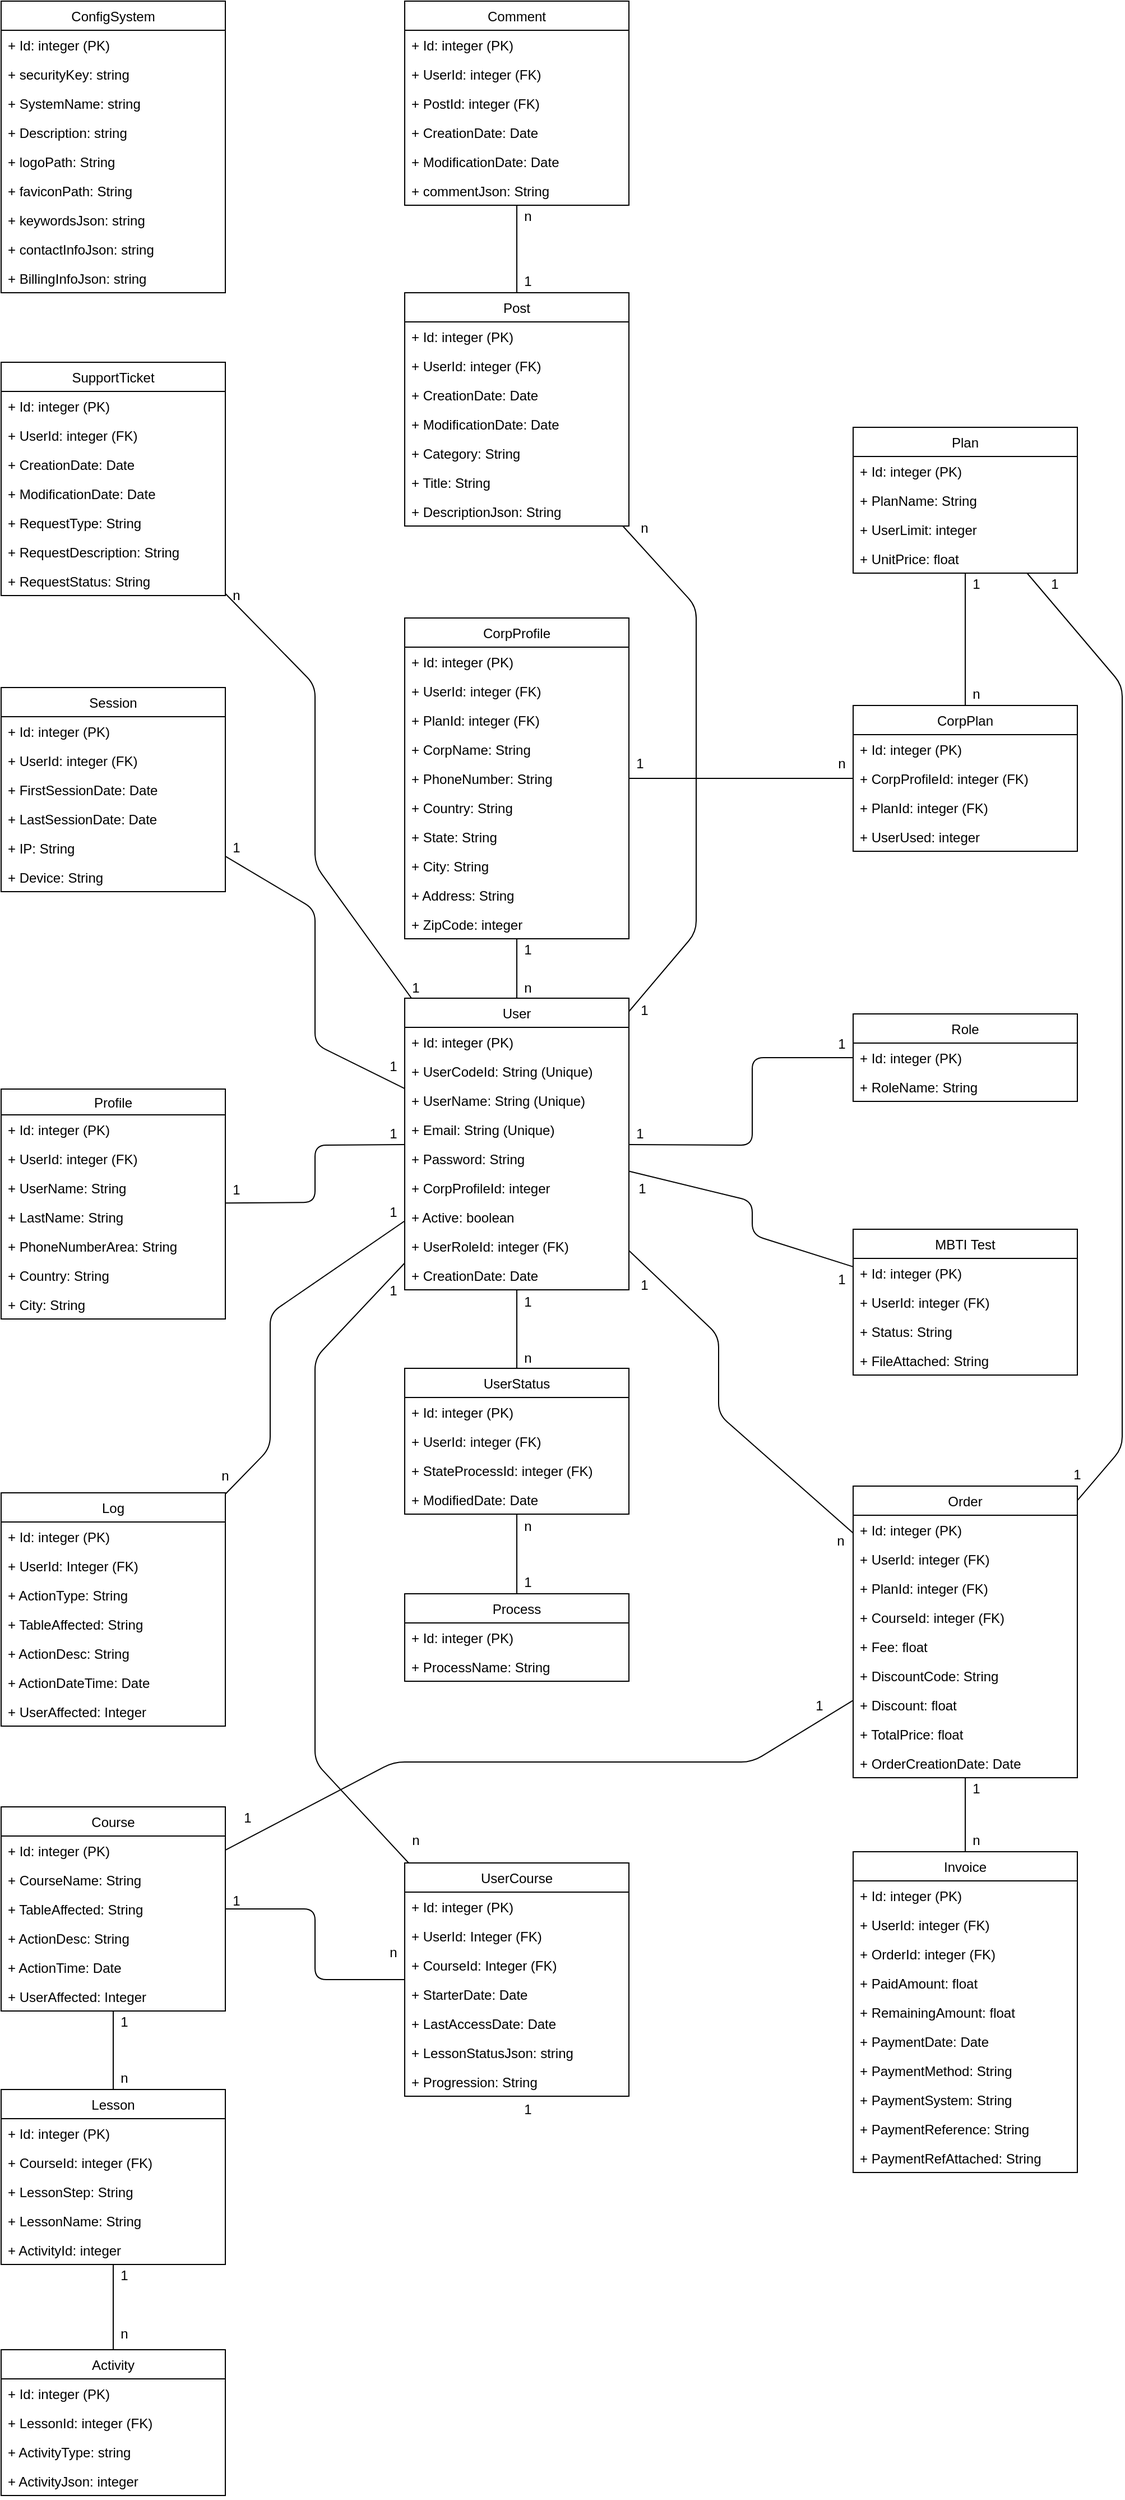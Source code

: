 <mxfile>
    <diagram id="F33J24JYLbtA_SEyUaIL" name="Página-1">
        <mxGraphModel dx="853" dy="1468" grid="1" gridSize="10" guides="1" tooltips="1" connect="1" arrows="1" fold="1" page="1" pageScale="1" pageWidth="1100" pageHeight="850" math="0" shadow="0">
            <root>
                <mxCell id="0"/>
                <mxCell id="1" parent="0"/>
                <mxCell id="110" style="edgeStyle=none;html=1;endArrow=none;endFill=0;" parent="1" source="2" target="22" edge="1">
                    <mxGeometry relative="1" as="geometry">
                        <Array as="points">
                            <mxPoint x="360" y="261"/>
                            <mxPoint x="360" y="210"/>
                        </Array>
                    </mxGeometry>
                </mxCell>
                <mxCell id="2" value="Profile" style="swimlane;fontStyle=0;childLayout=stackLayout;horizontal=1;startSize=23;horizontalStack=0;resizeParent=1;resizeParentMax=0;resizeLast=0;collapsible=1;marginBottom=0;fillColor=#FFFFFF;" parent="1" vertex="1">
                    <mxGeometry x="80" y="160" width="200" height="205" as="geometry"/>
                </mxCell>
                <mxCell id="3" value="+ Id: integer (PK)" style="text;strokeColor=none;fillColor=none;align=left;verticalAlign=top;spacingLeft=4;spacingRight=4;overflow=hidden;rotatable=0;points=[[0,0.5],[1,0.5]];portConstraint=eastwest;" parent="2" vertex="1">
                    <mxGeometry y="23" width="200" height="26" as="geometry"/>
                </mxCell>
                <mxCell id="4" value="+ UserId: integer (FK)" style="text;strokeColor=none;fillColor=none;align=left;verticalAlign=top;spacingLeft=4;spacingRight=4;overflow=hidden;rotatable=0;points=[[0,0.5],[1,0.5]];portConstraint=eastwest;" parent="2" vertex="1">
                    <mxGeometry y="49" width="200" height="26" as="geometry"/>
                </mxCell>
                <mxCell id="16" value="+ UserName: String" style="text;strokeColor=none;fillColor=none;align=left;verticalAlign=top;spacingLeft=4;spacingRight=4;overflow=hidden;rotatable=0;points=[[0,0.5],[1,0.5]];portConstraint=eastwest;" parent="2" vertex="1">
                    <mxGeometry y="75" width="200" height="26" as="geometry"/>
                </mxCell>
                <mxCell id="18" value="+ LastName: String" style="text;strokeColor=none;fillColor=none;align=left;verticalAlign=top;spacingLeft=4;spacingRight=4;overflow=hidden;rotatable=0;points=[[0,0.5],[1,0.5]];portConstraint=eastwest;" parent="2" vertex="1">
                    <mxGeometry y="101" width="200" height="26" as="geometry"/>
                </mxCell>
                <mxCell id="108" value="+ PhoneNumberArea: String" style="text;strokeColor=none;fillColor=none;align=left;verticalAlign=top;spacingLeft=4;spacingRight=4;overflow=hidden;rotatable=0;points=[[0,0.5],[1,0.5]];portConstraint=eastwest;" parent="2" vertex="1">
                    <mxGeometry y="127" width="200" height="26" as="geometry"/>
                </mxCell>
                <mxCell id="21" value="+ Country: String" style="text;strokeColor=none;fillColor=none;align=left;verticalAlign=top;spacingLeft=4;spacingRight=4;overflow=hidden;rotatable=0;points=[[0,0.5],[1,0.5]];portConstraint=eastwest;" parent="2" vertex="1">
                    <mxGeometry y="153" width="200" height="26" as="geometry"/>
                </mxCell>
                <mxCell id="14" value="+ City: String" style="text;strokeColor=none;fillColor=none;align=left;verticalAlign=top;spacingLeft=4;spacingRight=4;overflow=hidden;rotatable=0;points=[[0,0.5],[1,0.5]];portConstraint=eastwest;" parent="2" vertex="1">
                    <mxGeometry y="179" width="200" height="26" as="geometry"/>
                </mxCell>
                <mxCell id="111" style="edgeStyle=none;html=1;endArrow=none;endFill=0;" parent="1" source="22" target="70" edge="1">
                    <mxGeometry relative="1" as="geometry">
                        <mxPoint x="840" y="132" as="targetPoint"/>
                        <Array as="points">
                            <mxPoint x="750" y="210"/>
                            <mxPoint x="750" y="132"/>
                        </Array>
                    </mxGeometry>
                </mxCell>
                <mxCell id="113" style="edgeStyle=none;html=1;endArrow=none;endFill=0;" parent="1" source="22" target="43" edge="1">
                    <mxGeometry relative="1" as="geometry"/>
                </mxCell>
                <mxCell id="115" style="edgeStyle=none;html=1;endArrow=none;endFill=0;" parent="1" source="22" target="101" edge="1">
                    <mxGeometry relative="1" as="geometry">
                        <Array as="points">
                            <mxPoint x="360" y="400"/>
                            <mxPoint x="360" y="760"/>
                        </Array>
                    </mxGeometry>
                </mxCell>
                <mxCell id="171" style="edgeStyle=none;html=1;endArrow=none;endFill=0;" parent="1" source="22" target="145" edge="1">
                    <mxGeometry relative="1" as="geometry"/>
                </mxCell>
                <mxCell id="323" style="edgeStyle=none;html=1;endArrow=none;endFill=0;" parent="1" source="22" target="308" edge="1">
                    <mxGeometry relative="1" as="geometry">
                        <Array as="points">
                            <mxPoint x="360" y="-40"/>
                            <mxPoint x="360" y="-200"/>
                        </Array>
                    </mxGeometry>
                </mxCell>
                <mxCell id="22" value="User" style="swimlane;fontStyle=0;childLayout=stackLayout;horizontal=1;startSize=26;horizontalStack=0;resizeParent=1;resizeParentMax=0;resizeLast=0;collapsible=1;marginBottom=0;fillColor=#FFFFFF;" parent="1" vertex="1">
                    <mxGeometry x="440" y="79" width="200" height="260" as="geometry">
                        <mxRectangle x="130" y="80" width="60" height="26" as="alternateBounds"/>
                    </mxGeometry>
                </mxCell>
                <mxCell id="23" value="+ Id: integer (PK)" style="text;strokeColor=none;fillColor=none;align=left;verticalAlign=top;spacingLeft=4;spacingRight=4;overflow=hidden;rotatable=0;points=[[0,0.5],[1,0.5]];portConstraint=eastwest;" parent="22" vertex="1">
                    <mxGeometry y="26" width="200" height="26" as="geometry"/>
                </mxCell>
                <mxCell id="24" value="+ UserCodeId: String (Unique)" style="text;strokeColor=none;fillColor=none;align=left;verticalAlign=top;spacingLeft=4;spacingRight=4;overflow=hidden;rotatable=0;points=[[0,0.5],[1,0.5]];portConstraint=eastwest;" parent="22" vertex="1">
                    <mxGeometry y="52" width="200" height="26" as="geometry"/>
                </mxCell>
                <mxCell id="25" value="+ UserName: String (Unique)" style="text;strokeColor=none;fillColor=none;align=left;verticalAlign=top;spacingLeft=4;spacingRight=4;overflow=hidden;rotatable=0;points=[[0,0.5],[1,0.5]];portConstraint=eastwest;" parent="22" vertex="1">
                    <mxGeometry y="78" width="200" height="26" as="geometry"/>
                </mxCell>
                <mxCell id="27" value="+ Email: String (Unique)" style="text;strokeColor=none;fillColor=none;align=left;verticalAlign=top;spacingLeft=4;spacingRight=4;overflow=hidden;rotatable=0;points=[[0,0.5],[1,0.5]];portConstraint=eastwest;" parent="22" vertex="1">
                    <mxGeometry y="104" width="200" height="26" as="geometry"/>
                </mxCell>
                <mxCell id="26" value="+ Password: String" style="text;strokeColor=none;fillColor=none;align=left;verticalAlign=top;spacingLeft=4;spacingRight=4;overflow=hidden;rotatable=0;points=[[0,0.5],[1,0.5]];portConstraint=eastwest;" parent="22" vertex="1">
                    <mxGeometry y="130" width="200" height="26" as="geometry"/>
                </mxCell>
                <mxCell id="75" value="+ CorpProfileId: integer" style="text;strokeColor=none;fillColor=none;align=left;verticalAlign=top;spacingLeft=4;spacingRight=4;overflow=hidden;rotatable=0;points=[[0,0.5],[1,0.5]];portConstraint=eastwest;" parent="22" vertex="1">
                    <mxGeometry y="156" width="200" height="26" as="geometry"/>
                </mxCell>
                <mxCell id="199" value="+ Active: boolean" style="text;strokeColor=none;fillColor=none;align=left;verticalAlign=top;spacingLeft=4;spacingRight=4;overflow=hidden;rotatable=0;points=[[0,0.5],[1,0.5]];portConstraint=eastwest;" parent="22" vertex="1">
                    <mxGeometry y="182" width="200" height="26" as="geometry"/>
                </mxCell>
                <mxCell id="124" value="+ UserRoleId: integer (FK)" style="text;strokeColor=none;fillColor=none;align=left;verticalAlign=top;spacingLeft=4;spacingRight=4;overflow=hidden;rotatable=0;points=[[0,0.5],[1,0.5]];portConstraint=eastwest;" parent="22" vertex="1">
                    <mxGeometry y="208" width="200" height="26" as="geometry"/>
                </mxCell>
                <mxCell id="109" value="+ CreationDate: Date" style="text;strokeColor=none;fillColor=none;align=left;verticalAlign=top;spacingLeft=4;spacingRight=4;overflow=hidden;rotatable=0;points=[[0,0.5],[1,0.5]];portConstraint=eastwest;" parent="22" vertex="1">
                    <mxGeometry y="234" width="200" height="26" as="geometry"/>
                </mxCell>
                <mxCell id="135" style="edgeStyle=none;html=1;endArrow=none;endFill=0;" parent="1" source="37" target="22" edge="1">
                    <mxGeometry relative="1" as="geometry">
                        <Array as="points">
                            <mxPoint x="720" y="450"/>
                            <mxPoint x="720" y="380"/>
                        </Array>
                    </mxGeometry>
                </mxCell>
                <mxCell id="206" style="edgeStyle=none;html=1;endArrow=none;endFill=0;" parent="1" source="37" target="85" edge="1">
                    <mxGeometry relative="1" as="geometry">
                        <Array as="points">
                            <mxPoint x="750" y="760"/>
                            <mxPoint x="430" y="760"/>
                        </Array>
                    </mxGeometry>
                </mxCell>
                <mxCell id="207" style="edgeStyle=none;html=1;endArrow=none;endFill=0;" parent="1" source="37" target="177" edge="1">
                    <mxGeometry relative="1" as="geometry">
                        <Array as="points">
                            <mxPoint x="1080" y="480"/>
                            <mxPoint x="1080" y="-200"/>
                        </Array>
                    </mxGeometry>
                </mxCell>
                <mxCell id="222" style="edgeStyle=none;html=1;endArrow=none;endFill=0;" parent="1" source="37" target="212" edge="1">
                    <mxGeometry relative="1" as="geometry"/>
                </mxCell>
                <mxCell id="37" value="Order" style="swimlane;fontStyle=0;childLayout=stackLayout;horizontal=1;startSize=26;horizontalStack=0;resizeParent=1;resizeParentMax=0;resizeLast=0;collapsible=1;marginBottom=0;fillColor=#FFFFFF;" parent="1" vertex="1">
                    <mxGeometry x="840" y="514" width="200" height="260" as="geometry">
                        <mxRectangle x="130" y="80" width="60" height="26" as="alternateBounds"/>
                    </mxGeometry>
                </mxCell>
                <mxCell id="38" value="+ Id: integer (PK)" style="text;strokeColor=none;fillColor=none;align=left;verticalAlign=top;spacingLeft=4;spacingRight=4;overflow=hidden;rotatable=0;points=[[0,0.5],[1,0.5]];portConstraint=eastwest;" parent="37" vertex="1">
                    <mxGeometry y="26" width="200" height="26" as="geometry"/>
                </mxCell>
                <mxCell id="39" value="+ UserId: integer (FK)" style="text;strokeColor=none;fillColor=none;align=left;verticalAlign=top;spacingLeft=4;spacingRight=4;overflow=hidden;rotatable=0;points=[[0,0.5],[1,0.5]];portConstraint=eastwest;" parent="37" vertex="1">
                    <mxGeometry y="52" width="200" height="26" as="geometry"/>
                </mxCell>
                <mxCell id="40" value="+ PlanId: integer (FK)" style="text;strokeColor=none;fillColor=none;align=left;verticalAlign=top;spacingLeft=4;spacingRight=4;overflow=hidden;rotatable=0;points=[[0,0.5],[1,0.5]];portConstraint=eastwest;" parent="37" vertex="1">
                    <mxGeometry y="78" width="200" height="26" as="geometry"/>
                </mxCell>
                <mxCell id="205" value="+ CourseId: integer (FK)" style="text;strokeColor=none;fillColor=none;align=left;verticalAlign=top;spacingLeft=4;spacingRight=4;overflow=hidden;rotatable=0;points=[[0,0.5],[1,0.5]];portConstraint=eastwest;" parent="37" vertex="1">
                    <mxGeometry y="104" width="200" height="26" as="geometry"/>
                </mxCell>
                <mxCell id="204" value="+ Fee: float" style="text;strokeColor=none;fillColor=none;align=left;verticalAlign=top;spacingLeft=4;spacingRight=4;overflow=hidden;rotatable=0;points=[[0,0.5],[1,0.5]];portConstraint=eastwest;" parent="37" vertex="1">
                    <mxGeometry y="130" width="200" height="26" as="geometry"/>
                </mxCell>
                <mxCell id="42" value="+ DiscountCode: String" style="text;strokeColor=none;fillColor=none;align=left;verticalAlign=top;spacingLeft=4;spacingRight=4;overflow=hidden;rotatable=0;points=[[0,0.5],[1,0.5]];portConstraint=eastwest;" parent="37" vertex="1">
                    <mxGeometry y="156" width="200" height="26" as="geometry"/>
                </mxCell>
                <mxCell id="203" value="+ Discount: float" style="text;strokeColor=none;fillColor=none;align=left;verticalAlign=top;spacingLeft=4;spacingRight=4;overflow=hidden;rotatable=0;points=[[0,0.5],[1,0.5]];portConstraint=eastwest;" parent="37" vertex="1">
                    <mxGeometry y="182" width="200" height="26" as="geometry"/>
                </mxCell>
                <mxCell id="223" value="+ TotalPrice: float" style="text;strokeColor=none;fillColor=none;align=left;verticalAlign=top;spacingLeft=4;spacingRight=4;overflow=hidden;rotatable=0;points=[[0,0.5],[1,0.5]];portConstraint=eastwest;" parent="37" vertex="1">
                    <mxGeometry y="208" width="200" height="26" as="geometry"/>
                </mxCell>
                <mxCell id="200" value="+ OrderCreationDate: Date" style="text;strokeColor=none;fillColor=none;align=left;verticalAlign=top;spacingLeft=4;spacingRight=4;overflow=hidden;rotatable=0;points=[[0,0.5],[1,0.5]];portConstraint=eastwest;" parent="37" vertex="1">
                    <mxGeometry y="234" width="200" height="26" as="geometry"/>
                </mxCell>
                <mxCell id="114" style="edgeStyle=none;html=1;endArrow=none;endFill=0;" parent="1" source="43" target="49" edge="1">
                    <mxGeometry relative="1" as="geometry"/>
                </mxCell>
                <mxCell id="43" value="UserStatus" style="swimlane;fontStyle=0;childLayout=stackLayout;horizontal=1;startSize=26;horizontalStack=0;resizeParent=1;resizeParentMax=0;resizeLast=0;collapsible=1;marginBottom=0;fillColor=#FFFFFF;" parent="1" vertex="1">
                    <mxGeometry x="440" y="409" width="200" height="130" as="geometry">
                        <mxRectangle x="130" y="80" width="60" height="26" as="alternateBounds"/>
                    </mxGeometry>
                </mxCell>
                <mxCell id="44" value="+ Id: integer (PK)" style="text;strokeColor=none;fillColor=none;align=left;verticalAlign=top;spacingLeft=4;spacingRight=4;overflow=hidden;rotatable=0;points=[[0,0.5],[1,0.5]];portConstraint=eastwest;" parent="43" vertex="1">
                    <mxGeometry y="26" width="200" height="26" as="geometry"/>
                </mxCell>
                <mxCell id="45" value="+ UserId: integer (FK)" style="text;strokeColor=none;fillColor=none;align=left;verticalAlign=top;spacingLeft=4;spacingRight=4;overflow=hidden;rotatable=0;points=[[0,0.5],[1,0.5]];portConstraint=eastwest;" parent="43" vertex="1">
                    <mxGeometry y="52" width="200" height="26" as="geometry"/>
                </mxCell>
                <mxCell id="46" value="+ StateProcessId: integer (FK)" style="text;strokeColor=none;fillColor=none;align=left;verticalAlign=top;spacingLeft=4;spacingRight=4;overflow=hidden;rotatable=0;points=[[0,0.5],[1,0.5]];portConstraint=eastwest;" parent="43" vertex="1">
                    <mxGeometry y="78" width="200" height="26" as="geometry"/>
                </mxCell>
                <mxCell id="84" value="+ ModifiedDate: Date" style="text;strokeColor=none;fillColor=none;align=left;verticalAlign=top;spacingLeft=4;spacingRight=4;overflow=hidden;rotatable=0;points=[[0,0.5],[1,0.5]];portConstraint=eastwest;" parent="43" vertex="1">
                    <mxGeometry y="104" width="200" height="26" as="geometry"/>
                </mxCell>
                <mxCell id="49" value="Process" style="swimlane;fontStyle=0;childLayout=stackLayout;horizontal=1;startSize=26;horizontalStack=0;resizeParent=1;resizeParentMax=0;resizeLast=0;collapsible=1;marginBottom=0;fillColor=#FFFFFF;" parent="1" vertex="1">
                    <mxGeometry x="440" y="610" width="200" height="78" as="geometry">
                        <mxRectangle x="130" y="80" width="60" height="26" as="alternateBounds"/>
                    </mxGeometry>
                </mxCell>
                <mxCell id="50" value="+ Id: integer (PK)" style="text;strokeColor=none;fillColor=none;align=left;verticalAlign=top;spacingLeft=4;spacingRight=4;overflow=hidden;rotatable=0;points=[[0,0.5],[1,0.5]];portConstraint=eastwest;" parent="49" vertex="1">
                    <mxGeometry y="26" width="200" height="26" as="geometry"/>
                </mxCell>
                <mxCell id="51" value="+ ProcessName: String" style="text;strokeColor=none;fillColor=none;align=left;verticalAlign=top;spacingLeft=4;spacingRight=4;overflow=hidden;rotatable=0;points=[[0,0.5],[1,0.5]];portConstraint=eastwest;" parent="49" vertex="1">
                    <mxGeometry y="52" width="200" height="26" as="geometry"/>
                </mxCell>
                <mxCell id="138" style="edgeStyle=none;html=1;endArrow=none;endFill=0;" parent="1" source="55" target="22" edge="1">
                    <mxGeometry relative="1" as="geometry">
                        <Array as="points">
                            <mxPoint x="750" y="290"/>
                            <mxPoint x="750" y="260"/>
                        </Array>
                    </mxGeometry>
                </mxCell>
                <mxCell id="55" value="MBTI Test" style="swimlane;fontStyle=0;childLayout=stackLayout;horizontal=1;startSize=26;horizontalStack=0;resizeParent=1;resizeParentMax=0;resizeLast=0;collapsible=1;marginBottom=0;fillColor=#FFFFFF;" parent="1" vertex="1">
                    <mxGeometry x="840" y="285" width="200" height="130" as="geometry">
                        <mxRectangle x="130" y="80" width="60" height="26" as="alternateBounds"/>
                    </mxGeometry>
                </mxCell>
                <mxCell id="56" value="+ Id: integer (PK)" style="text;strokeColor=none;fillColor=none;align=left;verticalAlign=top;spacingLeft=4;spacingRight=4;overflow=hidden;rotatable=0;points=[[0,0.5],[1,0.5]];portConstraint=eastwest;" parent="55" vertex="1">
                    <mxGeometry y="26" width="200" height="26" as="geometry"/>
                </mxCell>
                <mxCell id="57" value="+ UserId: integer (FK)" style="text;strokeColor=none;fillColor=none;align=left;verticalAlign=top;spacingLeft=4;spacingRight=4;overflow=hidden;rotatable=0;points=[[0,0.5],[1,0.5]];portConstraint=eastwest;" parent="55" vertex="1">
                    <mxGeometry y="52" width="200" height="26" as="geometry"/>
                </mxCell>
                <mxCell id="59" value="+ Status: String" style="text;strokeColor=none;fillColor=none;align=left;verticalAlign=top;spacingLeft=4;spacingRight=4;overflow=hidden;rotatable=0;points=[[0,0.5],[1,0.5]];portConstraint=eastwest;" parent="55" vertex="1">
                    <mxGeometry y="78" width="200" height="26" as="geometry"/>
                </mxCell>
                <mxCell id="58" value="+ FileAttached: String" style="text;strokeColor=none;fillColor=none;align=left;verticalAlign=top;spacingLeft=4;spacingRight=4;overflow=hidden;rotatable=0;points=[[0,0.5],[1,0.5]];portConstraint=eastwest;" parent="55" vertex="1">
                    <mxGeometry y="104" width="200" height="26" as="geometry"/>
                </mxCell>
                <mxCell id="70" value="Role" style="swimlane;fontStyle=0;childLayout=stackLayout;horizontal=1;startSize=26;horizontalStack=0;resizeParent=1;resizeParentMax=0;resizeLast=0;collapsible=1;marginBottom=0;fillColor=#FFFFFF;" parent="1" vertex="1">
                    <mxGeometry x="840" y="93" width="200" height="78" as="geometry">
                        <mxRectangle x="130" y="80" width="60" height="26" as="alternateBounds"/>
                    </mxGeometry>
                </mxCell>
                <mxCell id="71" value="+ Id: integer (PK)" style="text;strokeColor=none;fillColor=none;align=left;verticalAlign=top;spacingLeft=4;spacingRight=4;overflow=hidden;rotatable=0;points=[[0,0.5],[1,0.5]];portConstraint=eastwest;" parent="70" vertex="1">
                    <mxGeometry y="26" width="200" height="26" as="geometry"/>
                </mxCell>
                <mxCell id="72" value="+ RoleName: String" style="text;strokeColor=none;fillColor=none;align=left;verticalAlign=top;spacingLeft=4;spacingRight=4;overflow=hidden;rotatable=0;points=[[0,0.5],[1,0.5]];portConstraint=eastwest;" parent="70" vertex="1">
                    <mxGeometry y="52" width="200" height="26" as="geometry"/>
                </mxCell>
                <mxCell id="142" style="edgeStyle=none;html=1;endArrow=none;endFill=0;" parent="1" source="76" target="22" edge="1">
                    <mxGeometry relative="1" as="geometry">
                        <Array as="points">
                            <mxPoint x="320" y="480"/>
                            <mxPoint x="320" y="360"/>
                        </Array>
                    </mxGeometry>
                </mxCell>
                <mxCell id="76" value="Log" style="swimlane;fontStyle=0;childLayout=stackLayout;horizontal=1;startSize=26;horizontalStack=0;resizeParent=1;resizeParentMax=0;resizeLast=0;collapsible=1;marginBottom=0;fillColor=#FFFFFF;" parent="1" vertex="1">
                    <mxGeometry x="80" y="520" width="200" height="208" as="geometry">
                        <mxRectangle x="130" y="80" width="60" height="26" as="alternateBounds"/>
                    </mxGeometry>
                </mxCell>
                <mxCell id="77" value="+ Id: integer (PK)" style="text;strokeColor=none;fillColor=none;align=left;verticalAlign=top;spacingLeft=4;spacingRight=4;overflow=hidden;rotatable=0;points=[[0,0.5],[1,0.5]];portConstraint=eastwest;" parent="76" vertex="1">
                    <mxGeometry y="26" width="200" height="26" as="geometry"/>
                </mxCell>
                <mxCell id="78" value="+ UserId: Integer (FK)" style="text;strokeColor=none;fillColor=none;align=left;verticalAlign=top;spacingLeft=4;spacingRight=4;overflow=hidden;rotatable=0;points=[[0,0.5],[1,0.5]];portConstraint=eastwest;" parent="76" vertex="1">
                    <mxGeometry y="52" width="200" height="26" as="geometry"/>
                </mxCell>
                <mxCell id="79" value="+ ActionType: String" style="text;strokeColor=none;fillColor=none;align=left;verticalAlign=top;spacingLeft=4;spacingRight=4;overflow=hidden;rotatable=0;points=[[0,0.5],[1,0.5]];portConstraint=eastwest;" parent="76" vertex="1">
                    <mxGeometry y="78" width="200" height="26" as="geometry"/>
                </mxCell>
                <mxCell id="83" value="+ TableAffected: String" style="text;strokeColor=none;fillColor=none;align=left;verticalAlign=top;spacingLeft=4;spacingRight=4;overflow=hidden;rotatable=0;points=[[0,0.5],[1,0.5]];portConstraint=eastwest;" parent="76" vertex="1">
                    <mxGeometry y="104" width="200" height="26" as="geometry"/>
                </mxCell>
                <mxCell id="82" value="+ ActionDesc: String" style="text;strokeColor=none;fillColor=none;align=left;verticalAlign=top;spacingLeft=4;spacingRight=4;overflow=hidden;rotatable=0;points=[[0,0.5],[1,0.5]];portConstraint=eastwest;" parent="76" vertex="1">
                    <mxGeometry y="130" width="200" height="26" as="geometry"/>
                </mxCell>
                <mxCell id="80" value="+ ActionDateTime: Date" style="text;strokeColor=none;fillColor=none;align=left;verticalAlign=top;spacingLeft=4;spacingRight=4;overflow=hidden;rotatable=0;points=[[0,0.5],[1,0.5]];portConstraint=eastwest;" parent="76" vertex="1">
                    <mxGeometry y="156" width="200" height="26" as="geometry"/>
                </mxCell>
                <mxCell id="81" value="+ UserAffected: Integer" style="text;strokeColor=none;fillColor=none;align=left;verticalAlign=top;spacingLeft=4;spacingRight=4;overflow=hidden;rotatable=0;points=[[0,0.5],[1,0.5]];portConstraint=eastwest;" parent="76" vertex="1">
                    <mxGeometry y="182" width="200" height="26" as="geometry"/>
                </mxCell>
                <mxCell id="116" style="edgeStyle=none;html=1;endArrow=none;endFill=0;" parent="1" source="85" target="101" edge="1">
                    <mxGeometry relative="1" as="geometry">
                        <Array as="points">
                            <mxPoint x="360" y="891"/>
                            <mxPoint x="360" y="954"/>
                        </Array>
                    </mxGeometry>
                </mxCell>
                <mxCell id="117" style="edgeStyle=none;html=1;endArrow=none;endFill=0;" parent="1" source="85" target="93" edge="1">
                    <mxGeometry relative="1" as="geometry"/>
                </mxCell>
                <mxCell id="85" value="Course" style="swimlane;fontStyle=0;childLayout=stackLayout;horizontal=1;startSize=26;horizontalStack=0;resizeParent=1;resizeParentMax=0;resizeLast=0;collapsible=1;marginBottom=0;fillColor=#FFFFFF;" parent="1" vertex="1">
                    <mxGeometry x="80" y="800" width="200" height="182" as="geometry">
                        <mxRectangle x="130" y="80" width="60" height="26" as="alternateBounds"/>
                    </mxGeometry>
                </mxCell>
                <mxCell id="86" value="+ Id: integer (PK)" style="text;strokeColor=none;fillColor=none;align=left;verticalAlign=top;spacingLeft=4;spacingRight=4;overflow=hidden;rotatable=0;points=[[0,0.5],[1,0.5]];portConstraint=eastwest;" parent="85" vertex="1">
                    <mxGeometry y="26" width="200" height="26" as="geometry"/>
                </mxCell>
                <mxCell id="88" value="+ CourseName: String" style="text;strokeColor=none;fillColor=none;align=left;verticalAlign=top;spacingLeft=4;spacingRight=4;overflow=hidden;rotatable=0;points=[[0,0.5],[1,0.5]];portConstraint=eastwest;" parent="85" vertex="1">
                    <mxGeometry y="52" width="200" height="26" as="geometry"/>
                </mxCell>
                <mxCell id="89" value="+ TableAffected: String" style="text;strokeColor=none;fillColor=none;align=left;verticalAlign=top;spacingLeft=4;spacingRight=4;overflow=hidden;rotatable=0;points=[[0,0.5],[1,0.5]];portConstraint=eastwest;" parent="85" vertex="1">
                    <mxGeometry y="78" width="200" height="26" as="geometry"/>
                </mxCell>
                <mxCell id="90" value="+ ActionDesc: String" style="text;strokeColor=none;fillColor=none;align=left;verticalAlign=top;spacingLeft=4;spacingRight=4;overflow=hidden;rotatable=0;points=[[0,0.5],[1,0.5]];portConstraint=eastwest;" parent="85" vertex="1">
                    <mxGeometry y="104" width="200" height="26" as="geometry"/>
                </mxCell>
                <mxCell id="91" value="+ ActionTime: Date" style="text;strokeColor=none;fillColor=none;align=left;verticalAlign=top;spacingLeft=4;spacingRight=4;overflow=hidden;rotatable=0;points=[[0,0.5],[1,0.5]];portConstraint=eastwest;" parent="85" vertex="1">
                    <mxGeometry y="130" width="200" height="26" as="geometry"/>
                </mxCell>
                <mxCell id="92" value="+ UserAffected: Integer" style="text;strokeColor=none;fillColor=none;align=left;verticalAlign=top;spacingLeft=4;spacingRight=4;overflow=hidden;rotatable=0;points=[[0,0.5],[1,0.5]];portConstraint=eastwest;" parent="85" vertex="1">
                    <mxGeometry y="156" width="200" height="26" as="geometry"/>
                </mxCell>
                <mxCell id="245" value="" style="edgeStyle=none;html=1;endArrow=none;endFill=0;" parent="1" source="93" target="239" edge="1">
                    <mxGeometry relative="1" as="geometry"/>
                </mxCell>
                <mxCell id="93" value="Lesson" style="swimlane;fontStyle=0;childLayout=stackLayout;horizontal=1;startSize=26;horizontalStack=0;resizeParent=1;resizeParentMax=0;resizeLast=0;collapsible=1;marginBottom=0;fillColor=#FFFFFF;" parent="1" vertex="1">
                    <mxGeometry x="80" y="1052" width="200" height="156" as="geometry">
                        <mxRectangle x="130" y="80" width="60" height="26" as="alternateBounds"/>
                    </mxGeometry>
                </mxCell>
                <mxCell id="94" value="+ Id: integer (PK)" style="text;strokeColor=none;fillColor=none;align=left;verticalAlign=top;spacingLeft=4;spacingRight=4;overflow=hidden;rotatable=0;points=[[0,0.5],[1,0.5]];portConstraint=eastwest;" parent="93" vertex="1">
                    <mxGeometry y="26" width="200" height="26" as="geometry"/>
                </mxCell>
                <mxCell id="87" value="+ CourseId: integer (FK)" style="text;strokeColor=none;fillColor=none;align=left;verticalAlign=top;spacingLeft=4;spacingRight=4;overflow=hidden;rotatable=0;points=[[0,0.5],[1,0.5]];portConstraint=eastwest;" parent="93" vertex="1">
                    <mxGeometry y="52" width="200" height="26" as="geometry"/>
                </mxCell>
                <mxCell id="95" value="+ LessonStep: String" style="text;strokeColor=none;fillColor=none;align=left;verticalAlign=top;spacingLeft=4;spacingRight=4;overflow=hidden;rotatable=0;points=[[0,0.5],[1,0.5]];portConstraint=eastwest;" parent="93" vertex="1">
                    <mxGeometry y="78" width="200" height="26" as="geometry"/>
                </mxCell>
                <mxCell id="96" value="+ LessonName: String" style="text;strokeColor=none;fillColor=none;align=left;verticalAlign=top;spacingLeft=4;spacingRight=4;overflow=hidden;rotatable=0;points=[[0,0.5],[1,0.5]];portConstraint=eastwest;" parent="93" vertex="1">
                    <mxGeometry y="104" width="200" height="26" as="geometry"/>
                </mxCell>
                <mxCell id="97" value="+ ActivityId: integer" style="text;strokeColor=none;fillColor=none;align=left;verticalAlign=top;spacingLeft=4;spacingRight=4;overflow=hidden;rotatable=0;points=[[0,0.5],[1,0.5]];portConstraint=eastwest;" parent="93" vertex="1">
                    <mxGeometry y="130" width="200" height="26" as="geometry"/>
                </mxCell>
                <mxCell id="101" value="UserCourse" style="swimlane;fontStyle=0;childLayout=stackLayout;horizontal=1;startSize=26;horizontalStack=0;resizeParent=1;resizeParentMax=0;resizeLast=0;collapsible=1;marginBottom=0;fillColor=#FFFFFF;" parent="1" vertex="1">
                    <mxGeometry x="440" y="850" width="200" height="208" as="geometry">
                        <mxRectangle x="130" y="80" width="60" height="26" as="alternateBounds"/>
                    </mxGeometry>
                </mxCell>
                <mxCell id="102" value="+ Id: integer (PK)" style="text;strokeColor=none;fillColor=none;align=left;verticalAlign=top;spacingLeft=4;spacingRight=4;overflow=hidden;rotatable=0;points=[[0,0.5],[1,0.5]];portConstraint=eastwest;" parent="101" vertex="1">
                    <mxGeometry y="26" width="200" height="26" as="geometry"/>
                </mxCell>
                <mxCell id="103" value="+ UserId: Integer (FK)" style="text;strokeColor=none;fillColor=none;align=left;verticalAlign=top;spacingLeft=4;spacingRight=4;overflow=hidden;rotatable=0;points=[[0,0.5],[1,0.5]];portConstraint=eastwest;" parent="101" vertex="1">
                    <mxGeometry y="52" width="200" height="26" as="geometry"/>
                </mxCell>
                <mxCell id="104" value="+ CourseId: Integer (FK)" style="text;strokeColor=none;fillColor=none;align=left;verticalAlign=top;spacingLeft=4;spacingRight=4;overflow=hidden;rotatable=0;points=[[0,0.5],[1,0.5]];portConstraint=eastwest;" parent="101" vertex="1">
                    <mxGeometry y="78" width="200" height="26" as="geometry"/>
                </mxCell>
                <mxCell id="106" value="+ StarterDate: Date" style="text;strokeColor=none;fillColor=none;align=left;verticalAlign=top;spacingLeft=4;spacingRight=4;overflow=hidden;rotatable=0;points=[[0,0.5],[1,0.5]];portConstraint=eastwest;" parent="101" vertex="1">
                    <mxGeometry y="104" width="200" height="26" as="geometry"/>
                </mxCell>
                <mxCell id="107" value="+ LastAccessDate: Date" style="text;strokeColor=none;fillColor=none;align=left;verticalAlign=top;spacingLeft=4;spacingRight=4;overflow=hidden;rotatable=0;points=[[0,0.5],[1,0.5]];portConstraint=eastwest;" parent="101" vertex="1">
                    <mxGeometry y="130" width="200" height="26" as="geometry"/>
                </mxCell>
                <mxCell id="272" value="+ LessonStatusJson: string" style="text;strokeColor=none;fillColor=none;align=left;verticalAlign=top;spacingLeft=4;spacingRight=4;overflow=hidden;rotatable=0;points=[[0,0.5],[1,0.5]];portConstraint=eastwest;" parent="101" vertex="1">
                    <mxGeometry y="156" width="200" height="26" as="geometry"/>
                </mxCell>
                <mxCell id="105" value="+ Progression: String" style="text;strokeColor=none;fillColor=none;align=left;verticalAlign=top;spacingLeft=4;spacingRight=4;overflow=hidden;rotatable=0;points=[[0,0.5],[1,0.5]];portConstraint=eastwest;" parent="101" vertex="1">
                    <mxGeometry y="182" width="200" height="26" as="geometry"/>
                </mxCell>
                <mxCell id="118" value="1" style="text;html=1;strokeColor=none;fillColor=none;align=center;verticalAlign=middle;whiteSpace=wrap;rounded=0;" parent="1" vertex="1">
                    <mxGeometry x="180" y="982" width="20" height="20" as="geometry"/>
                </mxCell>
                <mxCell id="119" value="n" style="text;html=1;strokeColor=none;fillColor=none;align=center;verticalAlign=middle;whiteSpace=wrap;rounded=0;" parent="1" vertex="1">
                    <mxGeometry x="180" y="1032" width="20" height="20" as="geometry"/>
                </mxCell>
                <mxCell id="120" value="n" style="text;html=1;strokeColor=none;fillColor=none;align=center;verticalAlign=middle;whiteSpace=wrap;rounded=0;" parent="1" vertex="1">
                    <mxGeometry x="420" y="920" width="20" height="20" as="geometry"/>
                </mxCell>
                <mxCell id="121" value="1" style="text;html=1;strokeColor=none;fillColor=none;align=center;verticalAlign=middle;whiteSpace=wrap;rounded=0;" parent="1" vertex="1">
                    <mxGeometry x="280" y="874" width="20" height="20" as="geometry"/>
                </mxCell>
                <mxCell id="122" value="n" style="text;html=1;strokeColor=none;fillColor=none;align=center;verticalAlign=middle;whiteSpace=wrap;rounded=0;" parent="1" vertex="1">
                    <mxGeometry x="440" y="820" width="20" height="20" as="geometry"/>
                </mxCell>
                <mxCell id="123" value="1" style="text;html=1;strokeColor=none;fillColor=none;align=center;verticalAlign=middle;whiteSpace=wrap;rounded=0;" parent="1" vertex="1">
                    <mxGeometry x="420" y="330" width="20" height="20" as="geometry"/>
                </mxCell>
                <mxCell id="125" value="1" style="text;html=1;strokeColor=none;fillColor=none;align=center;verticalAlign=middle;whiteSpace=wrap;rounded=0;" parent="1" vertex="1">
                    <mxGeometry x="420" y="190" width="20" height="20" as="geometry"/>
                </mxCell>
                <mxCell id="126" value="1" style="text;html=1;strokeColor=none;fillColor=none;align=center;verticalAlign=middle;whiteSpace=wrap;rounded=0;" parent="1" vertex="1">
                    <mxGeometry x="280" y="240" width="20" height="20" as="geometry"/>
                </mxCell>
                <mxCell id="127" value="1" style="text;html=1;strokeColor=none;fillColor=none;align=center;verticalAlign=middle;whiteSpace=wrap;rounded=0;" parent="1" vertex="1">
                    <mxGeometry x="640" y="190" width="20" height="20" as="geometry"/>
                </mxCell>
                <mxCell id="128" value="1" style="text;html=1;strokeColor=none;fillColor=none;align=center;verticalAlign=middle;whiteSpace=wrap;rounded=0;" parent="1" vertex="1">
                    <mxGeometry x="820" y="110" width="20" height="20" as="geometry"/>
                </mxCell>
                <mxCell id="131" value="1" style="text;html=1;strokeColor=none;fillColor=none;align=center;verticalAlign=middle;whiteSpace=wrap;rounded=0;" parent="1" vertex="1">
                    <mxGeometry x="540" y="340" width="20" height="20" as="geometry"/>
                </mxCell>
                <mxCell id="132" value="n" style="text;html=1;strokeColor=none;fillColor=none;align=center;verticalAlign=middle;whiteSpace=wrap;rounded=0;" parent="1" vertex="1">
                    <mxGeometry x="540" y="390" width="20" height="20" as="geometry"/>
                </mxCell>
                <mxCell id="133" value="n" style="text;html=1;strokeColor=none;fillColor=none;align=center;verticalAlign=middle;whiteSpace=wrap;rounded=0;" parent="1" vertex="1">
                    <mxGeometry x="540" y="540" width="20" height="20" as="geometry"/>
                </mxCell>
                <mxCell id="134" value="1" style="text;html=1;strokeColor=none;fillColor=none;align=center;verticalAlign=middle;whiteSpace=wrap;rounded=0;" parent="1" vertex="1">
                    <mxGeometry x="540" y="590" width="20" height="20" as="geometry"/>
                </mxCell>
                <mxCell id="136" value="1" style="text;html=1;strokeColor=none;fillColor=none;align=center;verticalAlign=middle;whiteSpace=wrap;rounded=0;" parent="1" vertex="1">
                    <mxGeometry x="644" y="325" width="20" height="20" as="geometry"/>
                </mxCell>
                <mxCell id="137" value="n" style="text;html=1;strokeColor=none;fillColor=none;align=center;verticalAlign=middle;whiteSpace=wrap;rounded=0;" parent="1" vertex="1">
                    <mxGeometry x="819" y="553" width="20" height="20" as="geometry"/>
                </mxCell>
                <mxCell id="139" value="1" style="text;html=1;strokeColor=none;fillColor=none;align=center;verticalAlign=middle;whiteSpace=wrap;rounded=0;" parent="1" vertex="1">
                    <mxGeometry x="642" y="239" width="20" height="20" as="geometry"/>
                </mxCell>
                <mxCell id="140" value="1" style="text;html=1;strokeColor=none;fillColor=none;align=center;verticalAlign=middle;whiteSpace=wrap;rounded=0;" parent="1" vertex="1">
                    <mxGeometry x="820" y="320" width="20" height="20" as="geometry"/>
                </mxCell>
                <mxCell id="143" value="1" style="text;html=1;strokeColor=none;fillColor=none;align=center;verticalAlign=middle;whiteSpace=wrap;rounded=0;" parent="1" vertex="1">
                    <mxGeometry x="420" y="260" width="20" height="20" as="geometry"/>
                </mxCell>
                <mxCell id="144" value="n" style="text;html=1;strokeColor=none;fillColor=none;align=center;verticalAlign=middle;whiteSpace=wrap;rounded=0;" parent="1" vertex="1">
                    <mxGeometry x="270" y="495" width="20" height="20" as="geometry"/>
                </mxCell>
                <mxCell id="172" style="edgeStyle=none;html=1;endArrow=none;endFill=0;" parent="1" source="145" target="153" edge="1">
                    <mxGeometry relative="1" as="geometry"/>
                </mxCell>
                <mxCell id="347" style="edgeStyle=none;html=1;endArrow=none;endFill=0;" edge="1" parent="1" source="22" target="330">
                    <mxGeometry relative="1" as="geometry">
                        <Array as="points">
                            <mxPoint x="700" y="20"/>
                            <mxPoint x="700" y="-270"/>
                        </Array>
                    </mxGeometry>
                </mxCell>
                <mxCell id="145" value="CorpProfile" style="swimlane;fontStyle=0;childLayout=stackLayout;horizontal=1;startSize=26;horizontalStack=0;resizeParent=1;resizeParentMax=0;resizeLast=0;collapsible=1;marginBottom=0;fillColor=#FFFFFF;" parent="1" vertex="1">
                    <mxGeometry x="440" y="-260" width="200" height="286" as="geometry">
                        <mxRectangle x="130" y="80" width="60" height="26" as="alternateBounds"/>
                    </mxGeometry>
                </mxCell>
                <mxCell id="146" value="+ Id: integer (PK)" style="text;strokeColor=none;fillColor=none;align=left;verticalAlign=top;spacingLeft=4;spacingRight=4;overflow=hidden;rotatable=0;points=[[0,0.5],[1,0.5]];portConstraint=eastwest;" parent="145" vertex="1">
                    <mxGeometry y="26" width="200" height="26" as="geometry"/>
                </mxCell>
                <mxCell id="147" value="+ UserId: integer (FK)" style="text;strokeColor=none;fillColor=none;align=left;verticalAlign=top;spacingLeft=4;spacingRight=4;overflow=hidden;rotatable=0;points=[[0,0.5],[1,0.5]];portConstraint=eastwest;" parent="145" vertex="1">
                    <mxGeometry y="52" width="200" height="26" as="geometry"/>
                </mxCell>
                <mxCell id="152" value="+ PlanId: integer (FK)" style="text;strokeColor=none;fillColor=none;align=left;verticalAlign=top;spacingLeft=4;spacingRight=4;overflow=hidden;rotatable=0;points=[[0,0.5],[1,0.5]];portConstraint=eastwest;" parent="145" vertex="1">
                    <mxGeometry y="78" width="200" height="26" as="geometry"/>
                </mxCell>
                <mxCell id="148" value="+ CorpName: String" style="text;strokeColor=none;fillColor=none;align=left;verticalAlign=top;spacingLeft=4;spacingRight=4;overflow=hidden;rotatable=0;points=[[0,0.5],[1,0.5]];portConstraint=eastwest;" parent="145" vertex="1">
                    <mxGeometry y="104" width="200" height="26" as="geometry"/>
                </mxCell>
                <mxCell id="151" value="+ PhoneNumber: String" style="text;strokeColor=none;fillColor=none;align=left;verticalAlign=top;spacingLeft=4;spacingRight=4;overflow=hidden;rotatable=0;points=[[0,0.5],[1,0.5]];portConstraint=eastwest;" parent="145" vertex="1">
                    <mxGeometry y="130" width="200" height="26" as="geometry"/>
                </mxCell>
                <mxCell id="166" value="+ Country: String" style="text;strokeColor=none;fillColor=none;align=left;verticalAlign=top;spacingLeft=4;spacingRight=4;overflow=hidden;rotatable=0;points=[[0,0.5],[1,0.5]];portConstraint=eastwest;" parent="145" vertex="1">
                    <mxGeometry y="156" width="200" height="26" as="geometry"/>
                </mxCell>
                <mxCell id="167" value="+ State: String" style="text;strokeColor=none;fillColor=none;align=left;verticalAlign=top;spacingLeft=4;spacingRight=4;overflow=hidden;rotatable=0;points=[[0,0.5],[1,0.5]];portConstraint=eastwest;" parent="145" vertex="1">
                    <mxGeometry y="182" width="200" height="26" as="geometry"/>
                </mxCell>
                <mxCell id="169" value="+ City: String" style="text;strokeColor=none;fillColor=none;align=left;verticalAlign=top;spacingLeft=4;spacingRight=4;overflow=hidden;rotatable=0;points=[[0,0.5],[1,0.5]];portConstraint=eastwest;" parent="145" vertex="1">
                    <mxGeometry y="208" width="200" height="26" as="geometry"/>
                </mxCell>
                <mxCell id="170" value="+ Address: String" style="text;strokeColor=none;fillColor=none;align=left;verticalAlign=top;spacingLeft=4;spacingRight=4;overflow=hidden;rotatable=0;points=[[0,0.5],[1,0.5]];portConstraint=eastwest;" parent="145" vertex="1">
                    <mxGeometry y="234" width="200" height="26" as="geometry"/>
                </mxCell>
                <mxCell id="168" value="+ ZipCode: integer" style="text;strokeColor=none;fillColor=none;align=left;verticalAlign=top;spacingLeft=4;spacingRight=4;overflow=hidden;rotatable=0;points=[[0,0.5],[1,0.5]];portConstraint=eastwest;" parent="145" vertex="1">
                    <mxGeometry y="260" width="200" height="26" as="geometry"/>
                </mxCell>
                <mxCell id="181" style="edgeStyle=none;html=1;endArrow=none;endFill=0;" parent="1" source="153" target="177" edge="1">
                    <mxGeometry relative="1" as="geometry"/>
                </mxCell>
                <mxCell id="153" value="CorpPlan" style="swimlane;fontStyle=0;childLayout=stackLayout;horizontal=1;startSize=26;horizontalStack=0;resizeParent=1;resizeParentMax=0;resizeLast=0;collapsible=1;marginBottom=0;fillColor=#FFFFFF;" parent="1" vertex="1">
                    <mxGeometry x="840" y="-182" width="200" height="130" as="geometry">
                        <mxRectangle x="130" y="80" width="60" height="26" as="alternateBounds"/>
                    </mxGeometry>
                </mxCell>
                <mxCell id="154" value="+ Id: integer (PK)" style="text;strokeColor=none;fillColor=none;align=left;verticalAlign=top;spacingLeft=4;spacingRight=4;overflow=hidden;rotatable=0;points=[[0,0.5],[1,0.5]];portConstraint=eastwest;" parent="153" vertex="1">
                    <mxGeometry y="26" width="200" height="26" as="geometry"/>
                </mxCell>
                <mxCell id="155" value="+ CorpProfileId: integer (FK)" style="text;strokeColor=none;fillColor=none;align=left;verticalAlign=top;spacingLeft=4;spacingRight=4;overflow=hidden;rotatable=0;points=[[0,0.5],[1,0.5]];portConstraint=eastwest;" parent="153" vertex="1">
                    <mxGeometry y="52" width="200" height="26" as="geometry"/>
                </mxCell>
                <mxCell id="198" value="+ PlanId: integer (FK)" style="text;strokeColor=none;fillColor=none;align=left;verticalAlign=top;spacingLeft=4;spacingRight=4;overflow=hidden;rotatable=0;points=[[0,0.5],[1,0.5]];portConstraint=eastwest;" parent="153" vertex="1">
                    <mxGeometry y="78" width="200" height="26" as="geometry"/>
                </mxCell>
                <mxCell id="157" value="+ UserUsed: integer" style="text;strokeColor=none;fillColor=none;align=left;verticalAlign=top;spacingLeft=4;spacingRight=4;overflow=hidden;rotatable=0;points=[[0,0.5],[1,0.5]];portConstraint=eastwest;" parent="153" vertex="1">
                    <mxGeometry y="104" width="200" height="26" as="geometry"/>
                </mxCell>
                <mxCell id="173" value="n" style="text;html=1;strokeColor=none;fillColor=none;align=center;verticalAlign=middle;whiteSpace=wrap;rounded=0;" parent="1" vertex="1">
                    <mxGeometry x="540" y="60" width="20" height="20" as="geometry"/>
                </mxCell>
                <mxCell id="174" value="1" style="text;html=1;strokeColor=none;fillColor=none;align=center;verticalAlign=middle;whiteSpace=wrap;rounded=0;" parent="1" vertex="1">
                    <mxGeometry x="540" y="26" width="20" height="20" as="geometry"/>
                </mxCell>
                <mxCell id="175" value="1" style="text;html=1;strokeColor=none;fillColor=none;align=center;verticalAlign=middle;whiteSpace=wrap;rounded=0;" parent="1" vertex="1">
                    <mxGeometry x="640" y="-140" width="20" height="20" as="geometry"/>
                </mxCell>
                <mxCell id="176" value="n" style="text;html=1;strokeColor=none;fillColor=none;align=center;verticalAlign=middle;whiteSpace=wrap;rounded=0;" parent="1" vertex="1">
                    <mxGeometry x="820" y="-140" width="20" height="20" as="geometry"/>
                </mxCell>
                <mxCell id="177" value="Plan" style="swimlane;fontStyle=0;childLayout=stackLayout;horizontal=1;startSize=26;horizontalStack=0;resizeParent=1;resizeParentMax=0;resizeLast=0;collapsible=1;marginBottom=0;fillColor=#FFFFFF;" parent="1" vertex="1">
                    <mxGeometry x="840" y="-430" width="200" height="130" as="geometry">
                        <mxRectangle x="130" y="80" width="60" height="26" as="alternateBounds"/>
                    </mxGeometry>
                </mxCell>
                <mxCell id="178" value="+ Id: integer (PK)" style="text;strokeColor=none;fillColor=none;align=left;verticalAlign=top;spacingLeft=4;spacingRight=4;overflow=hidden;rotatable=0;points=[[0,0.5],[1,0.5]];portConstraint=eastwest;" parent="177" vertex="1">
                    <mxGeometry y="26" width="200" height="26" as="geometry"/>
                </mxCell>
                <mxCell id="179" value="+ PlanName: String" style="text;strokeColor=none;fillColor=none;align=left;verticalAlign=top;spacingLeft=4;spacingRight=4;overflow=hidden;rotatable=0;points=[[0,0.5],[1,0.5]];portConstraint=eastwest;" parent="177" vertex="1">
                    <mxGeometry y="52" width="200" height="26" as="geometry"/>
                </mxCell>
                <mxCell id="180" value="+ UserLimit: integer" style="text;strokeColor=none;fillColor=none;align=left;verticalAlign=top;spacingLeft=4;spacingRight=4;overflow=hidden;rotatable=0;points=[[0,0.5],[1,0.5]];portConstraint=eastwest;" parent="177" vertex="1">
                    <mxGeometry y="78" width="200" height="26" as="geometry"/>
                </mxCell>
                <mxCell id="201" value="+ UnitPrice: float" style="text;strokeColor=none;fillColor=none;align=left;verticalAlign=top;spacingLeft=4;spacingRight=4;overflow=hidden;rotatable=0;points=[[0,0.5],[1,0.5]];portConstraint=eastwest;" parent="177" vertex="1">
                    <mxGeometry y="104" width="200" height="26" as="geometry"/>
                </mxCell>
                <mxCell id="183" value="1" style="text;html=1;strokeColor=none;fillColor=none;align=center;verticalAlign=middle;whiteSpace=wrap;rounded=0;" parent="1" vertex="1">
                    <mxGeometry x="940" y="-300" width="20" height="20" as="geometry"/>
                </mxCell>
                <mxCell id="184" value="n" style="text;html=1;strokeColor=none;fillColor=none;align=center;verticalAlign=middle;whiteSpace=wrap;rounded=0;" parent="1" vertex="1">
                    <mxGeometry x="940" y="-202" width="20" height="20" as="geometry"/>
                </mxCell>
                <mxCell id="195" style="edgeStyle=none;html=1;endArrow=none;endFill=0;" parent="1" source="185" target="22" edge="1">
                    <mxGeometry relative="1" as="geometry">
                        <Array as="points">
                            <mxPoint x="360"/>
                            <mxPoint x="360" y="120"/>
                        </Array>
                    </mxGeometry>
                </mxCell>
                <mxCell id="185" value="Session" style="swimlane;fontStyle=0;childLayout=stackLayout;horizontal=1;startSize=26;horizontalStack=0;resizeParent=1;resizeParentMax=0;resizeLast=0;collapsible=1;marginBottom=0;fillColor=#FFFFFF;" parent="1" vertex="1">
                    <mxGeometry x="80" y="-198" width="200" height="182" as="geometry">
                        <mxRectangle x="130" y="80" width="60" height="26" as="alternateBounds"/>
                    </mxGeometry>
                </mxCell>
                <mxCell id="186" value="+ Id: integer (PK)" style="text;strokeColor=none;fillColor=none;align=left;verticalAlign=top;spacingLeft=4;spacingRight=4;overflow=hidden;rotatable=0;points=[[0,0.5],[1,0.5]];portConstraint=eastwest;" parent="185" vertex="1">
                    <mxGeometry y="26" width="200" height="26" as="geometry"/>
                </mxCell>
                <mxCell id="187" value="+ UserId: integer (FK)" style="text;strokeColor=none;fillColor=none;align=left;verticalAlign=top;spacingLeft=4;spacingRight=4;overflow=hidden;rotatable=0;points=[[0,0.5],[1,0.5]];portConstraint=eastwest;" parent="185" vertex="1">
                    <mxGeometry y="52" width="200" height="26" as="geometry"/>
                </mxCell>
                <mxCell id="191" value="+ FirstSessionDate: Date" style="text;strokeColor=none;fillColor=none;align=left;verticalAlign=top;spacingLeft=4;spacingRight=4;overflow=hidden;rotatable=0;points=[[0,0.5],[1,0.5]];portConstraint=eastwest;" parent="185" vertex="1">
                    <mxGeometry y="78" width="200" height="26" as="geometry"/>
                </mxCell>
                <mxCell id="192" value="+ LastSessionDate: Date" style="text;strokeColor=none;fillColor=none;align=left;verticalAlign=top;spacingLeft=4;spacingRight=4;overflow=hidden;rotatable=0;points=[[0,0.5],[1,0.5]];portConstraint=eastwest;" parent="185" vertex="1">
                    <mxGeometry y="104" width="200" height="26" as="geometry"/>
                </mxCell>
                <mxCell id="193" value="+ IP: String" style="text;strokeColor=none;fillColor=none;align=left;verticalAlign=top;spacingLeft=4;spacingRight=4;overflow=hidden;rotatable=0;points=[[0,0.5],[1,0.5]];portConstraint=eastwest;" parent="185" vertex="1">
                    <mxGeometry y="130" width="200" height="26" as="geometry"/>
                </mxCell>
                <mxCell id="194" value="+ Device: String" style="text;strokeColor=none;fillColor=none;align=left;verticalAlign=top;spacingLeft=4;spacingRight=4;overflow=hidden;rotatable=0;points=[[0,0.5],[1,0.5]];portConstraint=eastwest;" parent="185" vertex="1">
                    <mxGeometry y="156" width="200" height="26" as="geometry"/>
                </mxCell>
                <mxCell id="196" value="1" style="text;html=1;strokeColor=none;fillColor=none;align=center;verticalAlign=middle;whiteSpace=wrap;rounded=0;" parent="1" vertex="1">
                    <mxGeometry x="280" y="-65" width="20" height="20" as="geometry"/>
                </mxCell>
                <mxCell id="197" value="1" style="text;html=1;strokeColor=none;fillColor=none;align=center;verticalAlign=middle;whiteSpace=wrap;rounded=0;" parent="1" vertex="1">
                    <mxGeometry x="420" y="130" width="20" height="20" as="geometry"/>
                </mxCell>
                <mxCell id="208" value="1" style="text;html=1;strokeColor=none;fillColor=none;align=center;verticalAlign=middle;whiteSpace=wrap;rounded=0;" parent="1" vertex="1">
                    <mxGeometry x="1030" y="494" width="20" height="20" as="geometry"/>
                </mxCell>
                <mxCell id="209" value="1" style="text;html=1;strokeColor=none;fillColor=none;align=center;verticalAlign=middle;whiteSpace=wrap;rounded=0;" parent="1" vertex="1">
                    <mxGeometry x="1010" y="-300" width="20" height="20" as="geometry"/>
                </mxCell>
                <mxCell id="210" value="1" style="text;html=1;strokeColor=none;fillColor=none;align=center;verticalAlign=middle;whiteSpace=wrap;rounded=0;" parent="1" vertex="1">
                    <mxGeometry x="290" y="800" width="20" height="20" as="geometry"/>
                </mxCell>
                <mxCell id="211" value="1" style="text;html=1;strokeColor=none;fillColor=none;align=center;verticalAlign=middle;whiteSpace=wrap;rounded=0;" parent="1" vertex="1">
                    <mxGeometry x="800" y="700" width="20" height="20" as="geometry"/>
                </mxCell>
                <mxCell id="212" value="Invoice" style="swimlane;fontStyle=0;childLayout=stackLayout;horizontal=1;startSize=26;horizontalStack=0;resizeParent=1;resizeParentMax=0;resizeLast=0;collapsible=1;marginBottom=0;fillColor=#FFFFFF;" parent="1" vertex="1">
                    <mxGeometry x="840" y="840" width="200" height="286" as="geometry">
                        <mxRectangle x="130" y="80" width="60" height="26" as="alternateBounds"/>
                    </mxGeometry>
                </mxCell>
                <mxCell id="213" value="+ Id: integer (PK)" style="text;strokeColor=none;fillColor=none;align=left;verticalAlign=top;spacingLeft=4;spacingRight=4;overflow=hidden;rotatable=0;points=[[0,0.5],[1,0.5]];portConstraint=eastwest;" parent="212" vertex="1">
                    <mxGeometry y="26" width="200" height="26" as="geometry"/>
                </mxCell>
                <mxCell id="214" value="+ UserId: integer (FK)" style="text;strokeColor=none;fillColor=none;align=left;verticalAlign=top;spacingLeft=4;spacingRight=4;overflow=hidden;rotatable=0;points=[[0,0.5],[1,0.5]];portConstraint=eastwest;" parent="212" vertex="1">
                    <mxGeometry y="52" width="200" height="26" as="geometry"/>
                </mxCell>
                <mxCell id="215" value="+ OrderId: integer (FK)" style="text;strokeColor=none;fillColor=none;align=left;verticalAlign=top;spacingLeft=4;spacingRight=4;overflow=hidden;rotatable=0;points=[[0,0.5],[1,0.5]];portConstraint=eastwest;" parent="212" vertex="1">
                    <mxGeometry y="78" width="200" height="26" as="geometry"/>
                </mxCell>
                <mxCell id="217" value="+ PaidAmount: float" style="text;strokeColor=none;fillColor=none;align=left;verticalAlign=top;spacingLeft=4;spacingRight=4;overflow=hidden;rotatable=0;points=[[0,0.5],[1,0.5]];portConstraint=eastwest;" parent="212" vertex="1">
                    <mxGeometry y="104" width="200" height="26" as="geometry"/>
                </mxCell>
                <mxCell id="218" value="+ RemainingAmount: float" style="text;strokeColor=none;fillColor=none;align=left;verticalAlign=top;spacingLeft=4;spacingRight=4;overflow=hidden;rotatable=0;points=[[0,0.5],[1,0.5]];portConstraint=eastwest;" parent="212" vertex="1">
                    <mxGeometry y="130" width="200" height="26" as="geometry"/>
                </mxCell>
                <mxCell id="219" value="+ PaymentDate: Date" style="text;strokeColor=none;fillColor=none;align=left;verticalAlign=top;spacingLeft=4;spacingRight=4;overflow=hidden;rotatable=0;points=[[0,0.5],[1,0.5]];portConstraint=eastwest;" parent="212" vertex="1">
                    <mxGeometry y="156" width="200" height="26" as="geometry"/>
                </mxCell>
                <mxCell id="220" value="+ PaymentMethod: String" style="text;strokeColor=none;fillColor=none;align=left;verticalAlign=top;spacingLeft=4;spacingRight=4;overflow=hidden;rotatable=0;points=[[0,0.5],[1,0.5]];portConstraint=eastwest;" parent="212" vertex="1">
                    <mxGeometry y="182" width="200" height="26" as="geometry"/>
                </mxCell>
                <mxCell id="224" value="+ PaymentSystem: String" style="text;strokeColor=none;fillColor=none;align=left;verticalAlign=top;spacingLeft=4;spacingRight=4;overflow=hidden;rotatable=0;points=[[0,0.5],[1,0.5]];portConstraint=eastwest;" parent="212" vertex="1">
                    <mxGeometry y="208" width="200" height="26" as="geometry"/>
                </mxCell>
                <mxCell id="221" value="+ PaymentReference: String" style="text;strokeColor=none;fillColor=none;align=left;verticalAlign=top;spacingLeft=4;spacingRight=4;overflow=hidden;rotatable=0;points=[[0,0.5],[1,0.5]];portConstraint=eastwest;" parent="212" vertex="1">
                    <mxGeometry y="234" width="200" height="26" as="geometry"/>
                </mxCell>
                <mxCell id="225" value="+ PaymentRefAttached: String" style="text;strokeColor=none;fillColor=none;align=left;verticalAlign=top;spacingLeft=4;spacingRight=4;overflow=hidden;rotatable=0;points=[[0,0.5],[1,0.5]];portConstraint=eastwest;" parent="212" vertex="1">
                    <mxGeometry y="260" width="200" height="26" as="geometry"/>
                </mxCell>
                <mxCell id="239" value="Activity" style="swimlane;fontStyle=0;childLayout=stackLayout;horizontal=1;startSize=26;horizontalStack=0;resizeParent=1;resizeParentMax=0;resizeLast=0;collapsible=1;marginBottom=0;fillColor=#FFFFFF;" parent="1" vertex="1">
                    <mxGeometry x="80" y="1284" width="200" height="130" as="geometry">
                        <mxRectangle x="130" y="80" width="60" height="26" as="alternateBounds"/>
                    </mxGeometry>
                </mxCell>
                <mxCell id="240" value="+ Id: integer (PK)" style="text;strokeColor=none;fillColor=none;align=left;verticalAlign=top;spacingLeft=4;spacingRight=4;overflow=hidden;rotatable=0;points=[[0,0.5],[1,0.5]];portConstraint=eastwest;" parent="239" vertex="1">
                    <mxGeometry y="26" width="200" height="26" as="geometry"/>
                </mxCell>
                <mxCell id="241" value="+ LessonId: integer (FK)" style="text;strokeColor=none;fillColor=none;align=left;verticalAlign=top;spacingLeft=4;spacingRight=4;overflow=hidden;rotatable=0;points=[[0,0.5],[1,0.5]];portConstraint=eastwest;" parent="239" vertex="1">
                    <mxGeometry y="52" width="200" height="26" as="geometry"/>
                </mxCell>
                <mxCell id="296" value="+ ActivityType: string" style="text;strokeColor=none;fillColor=none;align=left;verticalAlign=top;spacingLeft=4;spacingRight=4;overflow=hidden;rotatable=0;points=[[0,0.5],[1,0.5]];portConstraint=eastwest;" parent="239" vertex="1">
                    <mxGeometry y="78" width="200" height="26" as="geometry"/>
                </mxCell>
                <mxCell id="242" value="+ ActivityJson: integer" style="text;strokeColor=none;fillColor=none;align=left;verticalAlign=top;spacingLeft=4;spacingRight=4;overflow=hidden;rotatable=0;points=[[0,0.5],[1,0.5]];portConstraint=eastwest;" parent="239" vertex="1">
                    <mxGeometry y="104" width="200" height="26" as="geometry"/>
                </mxCell>
                <mxCell id="246" value="n" style="text;html=1;strokeColor=none;fillColor=none;align=center;verticalAlign=middle;whiteSpace=wrap;rounded=0;" parent="1" vertex="1">
                    <mxGeometry x="180" y="1260" width="20" height="20" as="geometry"/>
                </mxCell>
                <mxCell id="247" value="1" style="text;html=1;strokeColor=none;fillColor=none;align=center;verticalAlign=middle;whiteSpace=wrap;rounded=0;" parent="1" vertex="1">
                    <mxGeometry x="180" y="1208" width="20" height="20" as="geometry"/>
                </mxCell>
                <mxCell id="280" value="1" style="text;html=1;strokeColor=none;fillColor=none;align=center;verticalAlign=middle;whiteSpace=wrap;rounded=0;" parent="1" vertex="1">
                    <mxGeometry x="540" y="1060" width="20" height="20" as="geometry"/>
                </mxCell>
                <mxCell id="306" value="1" style="text;html=1;strokeColor=none;fillColor=none;align=center;verticalAlign=middle;whiteSpace=wrap;rounded=0;" parent="1" vertex="1">
                    <mxGeometry x="940" y="774" width="20" height="20" as="geometry"/>
                </mxCell>
                <mxCell id="307" value="n" style="text;html=1;strokeColor=none;fillColor=none;align=center;verticalAlign=middle;whiteSpace=wrap;rounded=0;" parent="1" vertex="1">
                    <mxGeometry x="940" y="820" width="20" height="20" as="geometry"/>
                </mxCell>
                <mxCell id="308" value="SupportTicket" style="swimlane;fontStyle=0;childLayout=stackLayout;horizontal=1;startSize=26;horizontalStack=0;resizeParent=1;resizeParentMax=0;resizeLast=0;collapsible=1;marginBottom=0;fillColor=#FFFFFF;" parent="1" vertex="1">
                    <mxGeometry x="80" y="-488" width="200" height="208" as="geometry">
                        <mxRectangle x="130" y="80" width="60" height="26" as="alternateBounds"/>
                    </mxGeometry>
                </mxCell>
                <mxCell id="309" value="+ Id: integer (PK)" style="text;strokeColor=none;fillColor=none;align=left;verticalAlign=top;spacingLeft=4;spacingRight=4;overflow=hidden;rotatable=0;points=[[0,0.5],[1,0.5]];portConstraint=eastwest;" parent="308" vertex="1">
                    <mxGeometry y="26" width="200" height="26" as="geometry"/>
                </mxCell>
                <mxCell id="310" value="+ UserId: integer (FK)" style="text;strokeColor=none;fillColor=none;align=left;verticalAlign=top;spacingLeft=4;spacingRight=4;overflow=hidden;rotatable=0;points=[[0,0.5],[1,0.5]];portConstraint=eastwest;" parent="308" vertex="1">
                    <mxGeometry y="52" width="200" height="26" as="geometry"/>
                </mxCell>
                <mxCell id="311" value="+ CreationDate: Date" style="text;strokeColor=none;fillColor=none;align=left;verticalAlign=top;spacingLeft=4;spacingRight=4;overflow=hidden;rotatable=0;points=[[0,0.5],[1,0.5]];portConstraint=eastwest;" parent="308" vertex="1">
                    <mxGeometry y="78" width="200" height="26" as="geometry"/>
                </mxCell>
                <mxCell id="312" value="+ ModificationDate: Date" style="text;strokeColor=none;fillColor=none;align=left;verticalAlign=top;spacingLeft=4;spacingRight=4;overflow=hidden;rotatable=0;points=[[0,0.5],[1,0.5]];portConstraint=eastwest;" parent="308" vertex="1">
                    <mxGeometry y="104" width="200" height="26" as="geometry"/>
                </mxCell>
                <mxCell id="313" value="+ RequestType: String" style="text;strokeColor=none;fillColor=none;align=left;verticalAlign=top;spacingLeft=4;spacingRight=4;overflow=hidden;rotatable=0;points=[[0,0.5],[1,0.5]];portConstraint=eastwest;" parent="308" vertex="1">
                    <mxGeometry y="130" width="200" height="26" as="geometry"/>
                </mxCell>
                <mxCell id="326" value="+ RequestDescription: String" style="text;strokeColor=none;fillColor=none;align=left;verticalAlign=top;spacingLeft=4;spacingRight=4;overflow=hidden;rotatable=0;points=[[0,0.5],[1,0.5]];portConstraint=eastwest;" parent="308" vertex="1">
                    <mxGeometry y="156" width="200" height="26" as="geometry"/>
                </mxCell>
                <mxCell id="314" value="+ RequestStatus: String" style="text;strokeColor=none;fillColor=none;align=left;verticalAlign=top;spacingLeft=4;spacingRight=4;overflow=hidden;rotatable=0;points=[[0,0.5],[1,0.5]];portConstraint=eastwest;" parent="308" vertex="1">
                    <mxGeometry y="182" width="200" height="26" as="geometry"/>
                </mxCell>
                <mxCell id="315" value="ConfigSystem" style="swimlane;fontStyle=0;childLayout=stackLayout;horizontal=1;startSize=26;horizontalStack=0;resizeParent=1;resizeParentMax=0;resizeLast=0;collapsible=1;marginBottom=0;fillColor=#FFFFFF;" parent="1" vertex="1">
                    <mxGeometry x="80" y="-810" width="200" height="260" as="geometry">
                        <mxRectangle x="130" y="80" width="60" height="26" as="alternateBounds"/>
                    </mxGeometry>
                </mxCell>
                <mxCell id="316" value="+ Id: integer (PK)" style="text;strokeColor=none;fillColor=none;align=left;verticalAlign=top;spacingLeft=4;spacingRight=4;overflow=hidden;rotatable=0;points=[[0,0.5],[1,0.5]];portConstraint=eastwest;" parent="315" vertex="1">
                    <mxGeometry y="26" width="200" height="26" as="geometry"/>
                </mxCell>
                <mxCell id="317" value="+ securityKey: string" style="text;strokeColor=none;fillColor=none;align=left;verticalAlign=top;spacingLeft=4;spacingRight=4;overflow=hidden;rotatable=0;points=[[0,0.5],[1,0.5]];portConstraint=eastwest;" parent="315" vertex="1">
                    <mxGeometry y="52" width="200" height="26" as="geometry"/>
                </mxCell>
                <mxCell id="328" value="+ SystemName: string" style="text;strokeColor=none;fillColor=none;align=left;verticalAlign=top;spacingLeft=4;spacingRight=4;overflow=hidden;rotatable=0;points=[[0,0.5],[1,0.5]];portConstraint=eastwest;" parent="315" vertex="1">
                    <mxGeometry y="78" width="200" height="26" as="geometry"/>
                </mxCell>
                <mxCell id="318" value="+ Description: string" style="text;strokeColor=none;fillColor=none;align=left;verticalAlign=top;spacingLeft=4;spacingRight=4;overflow=hidden;rotatable=0;points=[[0,0.5],[1,0.5]];portConstraint=eastwest;" parent="315" vertex="1">
                    <mxGeometry y="104" width="200" height="26" as="geometry"/>
                </mxCell>
                <mxCell id="321" value="+ logoPath: String" style="text;strokeColor=none;fillColor=none;align=left;verticalAlign=top;spacingLeft=4;spacingRight=4;overflow=hidden;rotatable=0;points=[[0,0.5],[1,0.5]];portConstraint=eastwest;" parent="315" vertex="1">
                    <mxGeometry y="130" width="200" height="26" as="geometry"/>
                </mxCell>
                <mxCell id="327" value="+ faviconPath: String" style="text;strokeColor=none;fillColor=none;align=left;verticalAlign=top;spacingLeft=4;spacingRight=4;overflow=hidden;rotatable=0;points=[[0,0.5],[1,0.5]];portConstraint=eastwest;" parent="315" vertex="1">
                    <mxGeometry y="156" width="200" height="26" as="geometry"/>
                </mxCell>
                <mxCell id="319" value="+ keywordsJson: string" style="text;strokeColor=none;fillColor=none;align=left;verticalAlign=top;spacingLeft=4;spacingRight=4;overflow=hidden;rotatable=0;points=[[0,0.5],[1,0.5]];portConstraint=eastwest;" parent="315" vertex="1">
                    <mxGeometry y="182" width="200" height="26" as="geometry"/>
                </mxCell>
                <mxCell id="329" value="+ contactInfoJson: string" style="text;strokeColor=none;fillColor=none;align=left;verticalAlign=top;spacingLeft=4;spacingRight=4;overflow=hidden;rotatable=0;points=[[0,0.5],[1,0.5]];portConstraint=eastwest;" parent="315" vertex="1">
                    <mxGeometry y="208" width="200" height="26" as="geometry"/>
                </mxCell>
                <mxCell id="320" value="+ BillingInfoJson: string" style="text;strokeColor=none;fillColor=none;align=left;verticalAlign=top;spacingLeft=4;spacingRight=4;overflow=hidden;rotatable=0;points=[[0,0.5],[1,0.5]];portConstraint=eastwest;" parent="315" vertex="1">
                    <mxGeometry y="234" width="200" height="26" as="geometry"/>
                </mxCell>
                <mxCell id="324" value="1" style="text;html=1;strokeColor=none;fillColor=none;align=center;verticalAlign=middle;whiteSpace=wrap;rounded=0;" parent="1" vertex="1">
                    <mxGeometry x="440" y="60" width="20" height="20" as="geometry"/>
                </mxCell>
                <mxCell id="325" value="n" style="text;html=1;strokeColor=none;fillColor=none;align=center;verticalAlign=middle;whiteSpace=wrap;rounded=0;" parent="1" vertex="1">
                    <mxGeometry x="280" y="-290" width="20" height="20" as="geometry"/>
                </mxCell>
                <mxCell id="348" style="edgeStyle=none;html=1;endArrow=none;endFill=0;" edge="1" parent="1" source="330" target="338">
                    <mxGeometry relative="1" as="geometry"/>
                </mxCell>
                <mxCell id="330" value="Post" style="swimlane;fontStyle=0;childLayout=stackLayout;horizontal=1;startSize=26;horizontalStack=0;resizeParent=1;resizeParentMax=0;resizeLast=0;collapsible=1;marginBottom=0;fillColor=#FFFFFF;" vertex="1" parent="1">
                    <mxGeometry x="440" y="-550" width="200" height="208" as="geometry">
                        <mxRectangle x="130" y="80" width="60" height="26" as="alternateBounds"/>
                    </mxGeometry>
                </mxCell>
                <mxCell id="331" value="+ Id: integer (PK)" style="text;strokeColor=none;fillColor=none;align=left;verticalAlign=top;spacingLeft=4;spacingRight=4;overflow=hidden;rotatable=0;points=[[0,0.5],[1,0.5]];portConstraint=eastwest;" vertex="1" parent="330">
                    <mxGeometry y="26" width="200" height="26" as="geometry"/>
                </mxCell>
                <mxCell id="332" value="+ UserId: integer (FK)" style="text;strokeColor=none;fillColor=none;align=left;verticalAlign=top;spacingLeft=4;spacingRight=4;overflow=hidden;rotatable=0;points=[[0,0.5],[1,0.5]];portConstraint=eastwest;" vertex="1" parent="330">
                    <mxGeometry y="52" width="200" height="26" as="geometry"/>
                </mxCell>
                <mxCell id="333" value="+ CreationDate: Date" style="text;strokeColor=none;fillColor=none;align=left;verticalAlign=top;spacingLeft=4;spacingRight=4;overflow=hidden;rotatable=0;points=[[0,0.5],[1,0.5]];portConstraint=eastwest;" vertex="1" parent="330">
                    <mxGeometry y="78" width="200" height="26" as="geometry"/>
                </mxCell>
                <mxCell id="334" value="+ ModificationDate: Date" style="text;strokeColor=none;fillColor=none;align=left;verticalAlign=top;spacingLeft=4;spacingRight=4;overflow=hidden;rotatable=0;points=[[0,0.5],[1,0.5]];portConstraint=eastwest;" vertex="1" parent="330">
                    <mxGeometry y="104" width="200" height="26" as="geometry"/>
                </mxCell>
                <mxCell id="335" value="+ Category: String" style="text;strokeColor=none;fillColor=none;align=left;verticalAlign=top;spacingLeft=4;spacingRight=4;overflow=hidden;rotatable=0;points=[[0,0.5],[1,0.5]];portConstraint=eastwest;" vertex="1" parent="330">
                    <mxGeometry y="130" width="200" height="26" as="geometry"/>
                </mxCell>
                <mxCell id="336" value="+ Title: String" style="text;strokeColor=none;fillColor=none;align=left;verticalAlign=top;spacingLeft=4;spacingRight=4;overflow=hidden;rotatable=0;points=[[0,0.5],[1,0.5]];portConstraint=eastwest;" vertex="1" parent="330">
                    <mxGeometry y="156" width="200" height="26" as="geometry"/>
                </mxCell>
                <mxCell id="337" value="+ DescriptionJson: String" style="text;strokeColor=none;fillColor=none;align=left;verticalAlign=top;spacingLeft=4;spacingRight=4;overflow=hidden;rotatable=0;points=[[0,0.5],[1,0.5]];portConstraint=eastwest;" vertex="1" parent="330">
                    <mxGeometry y="182" width="200" height="26" as="geometry"/>
                </mxCell>
                <mxCell id="338" value="Comment" style="swimlane;fontStyle=0;childLayout=stackLayout;horizontal=1;startSize=26;horizontalStack=0;resizeParent=1;resizeParentMax=0;resizeLast=0;collapsible=1;marginBottom=0;fillColor=#FFFFFF;" vertex="1" parent="1">
                    <mxGeometry x="440" y="-810" width="200" height="182" as="geometry">
                        <mxRectangle x="130" y="80" width="60" height="26" as="alternateBounds"/>
                    </mxGeometry>
                </mxCell>
                <mxCell id="339" value="+ Id: integer (PK)" style="text;strokeColor=none;fillColor=none;align=left;verticalAlign=top;spacingLeft=4;spacingRight=4;overflow=hidden;rotatable=0;points=[[0,0.5],[1,0.5]];portConstraint=eastwest;" vertex="1" parent="338">
                    <mxGeometry y="26" width="200" height="26" as="geometry"/>
                </mxCell>
                <mxCell id="340" value="+ UserId: integer (FK)" style="text;strokeColor=none;fillColor=none;align=left;verticalAlign=top;spacingLeft=4;spacingRight=4;overflow=hidden;rotatable=0;points=[[0,0.5],[1,0.5]];portConstraint=eastwest;" vertex="1" parent="338">
                    <mxGeometry y="52" width="200" height="26" as="geometry"/>
                </mxCell>
                <mxCell id="353" value="+ PostId: integer (FK)" style="text;strokeColor=none;fillColor=none;align=left;verticalAlign=top;spacingLeft=4;spacingRight=4;overflow=hidden;rotatable=0;points=[[0,0.5],[1,0.5]];portConstraint=eastwest;" vertex="1" parent="338">
                    <mxGeometry y="78" width="200" height="26" as="geometry"/>
                </mxCell>
                <mxCell id="341" value="+ CreationDate: Date" style="text;strokeColor=none;fillColor=none;align=left;verticalAlign=top;spacingLeft=4;spacingRight=4;overflow=hidden;rotatable=0;points=[[0,0.5],[1,0.5]];portConstraint=eastwest;" vertex="1" parent="338">
                    <mxGeometry y="104" width="200" height="26" as="geometry"/>
                </mxCell>
                <mxCell id="342" value="+ ModificationDate: Date" style="text;strokeColor=none;fillColor=none;align=left;verticalAlign=top;spacingLeft=4;spacingRight=4;overflow=hidden;rotatable=0;points=[[0,0.5],[1,0.5]];portConstraint=eastwest;" vertex="1" parent="338">
                    <mxGeometry y="130" width="200" height="26" as="geometry"/>
                </mxCell>
                <mxCell id="343" value="+ commentJson: String" style="text;strokeColor=none;fillColor=none;align=left;verticalAlign=top;spacingLeft=4;spacingRight=4;overflow=hidden;rotatable=0;points=[[0,0.5],[1,0.5]];portConstraint=eastwest;" vertex="1" parent="338">
                    <mxGeometry y="156" width="200" height="26" as="geometry"/>
                </mxCell>
                <mxCell id="349" value="n" style="text;html=1;strokeColor=none;fillColor=none;align=center;verticalAlign=middle;whiteSpace=wrap;rounded=0;" vertex="1" parent="1">
                    <mxGeometry x="644" y="-350" width="20" height="20" as="geometry"/>
                </mxCell>
                <mxCell id="350" value="1" style="text;html=1;strokeColor=none;fillColor=none;align=center;verticalAlign=middle;whiteSpace=wrap;rounded=0;" vertex="1" parent="1">
                    <mxGeometry x="644" y="80" width="20" height="20" as="geometry"/>
                </mxCell>
                <mxCell id="351" value="1" style="text;html=1;strokeColor=none;fillColor=none;align=center;verticalAlign=middle;whiteSpace=wrap;rounded=0;" vertex="1" parent="1">
                    <mxGeometry x="540" y="-570" width="20" height="20" as="geometry"/>
                </mxCell>
                <mxCell id="352" value="n" style="text;html=1;strokeColor=none;fillColor=none;align=center;verticalAlign=middle;whiteSpace=wrap;rounded=0;" vertex="1" parent="1">
                    <mxGeometry x="540" y="-628" width="20" height="20" as="geometry"/>
                </mxCell>
            </root>
        </mxGraphModel>
    </diagram>
</mxfile>